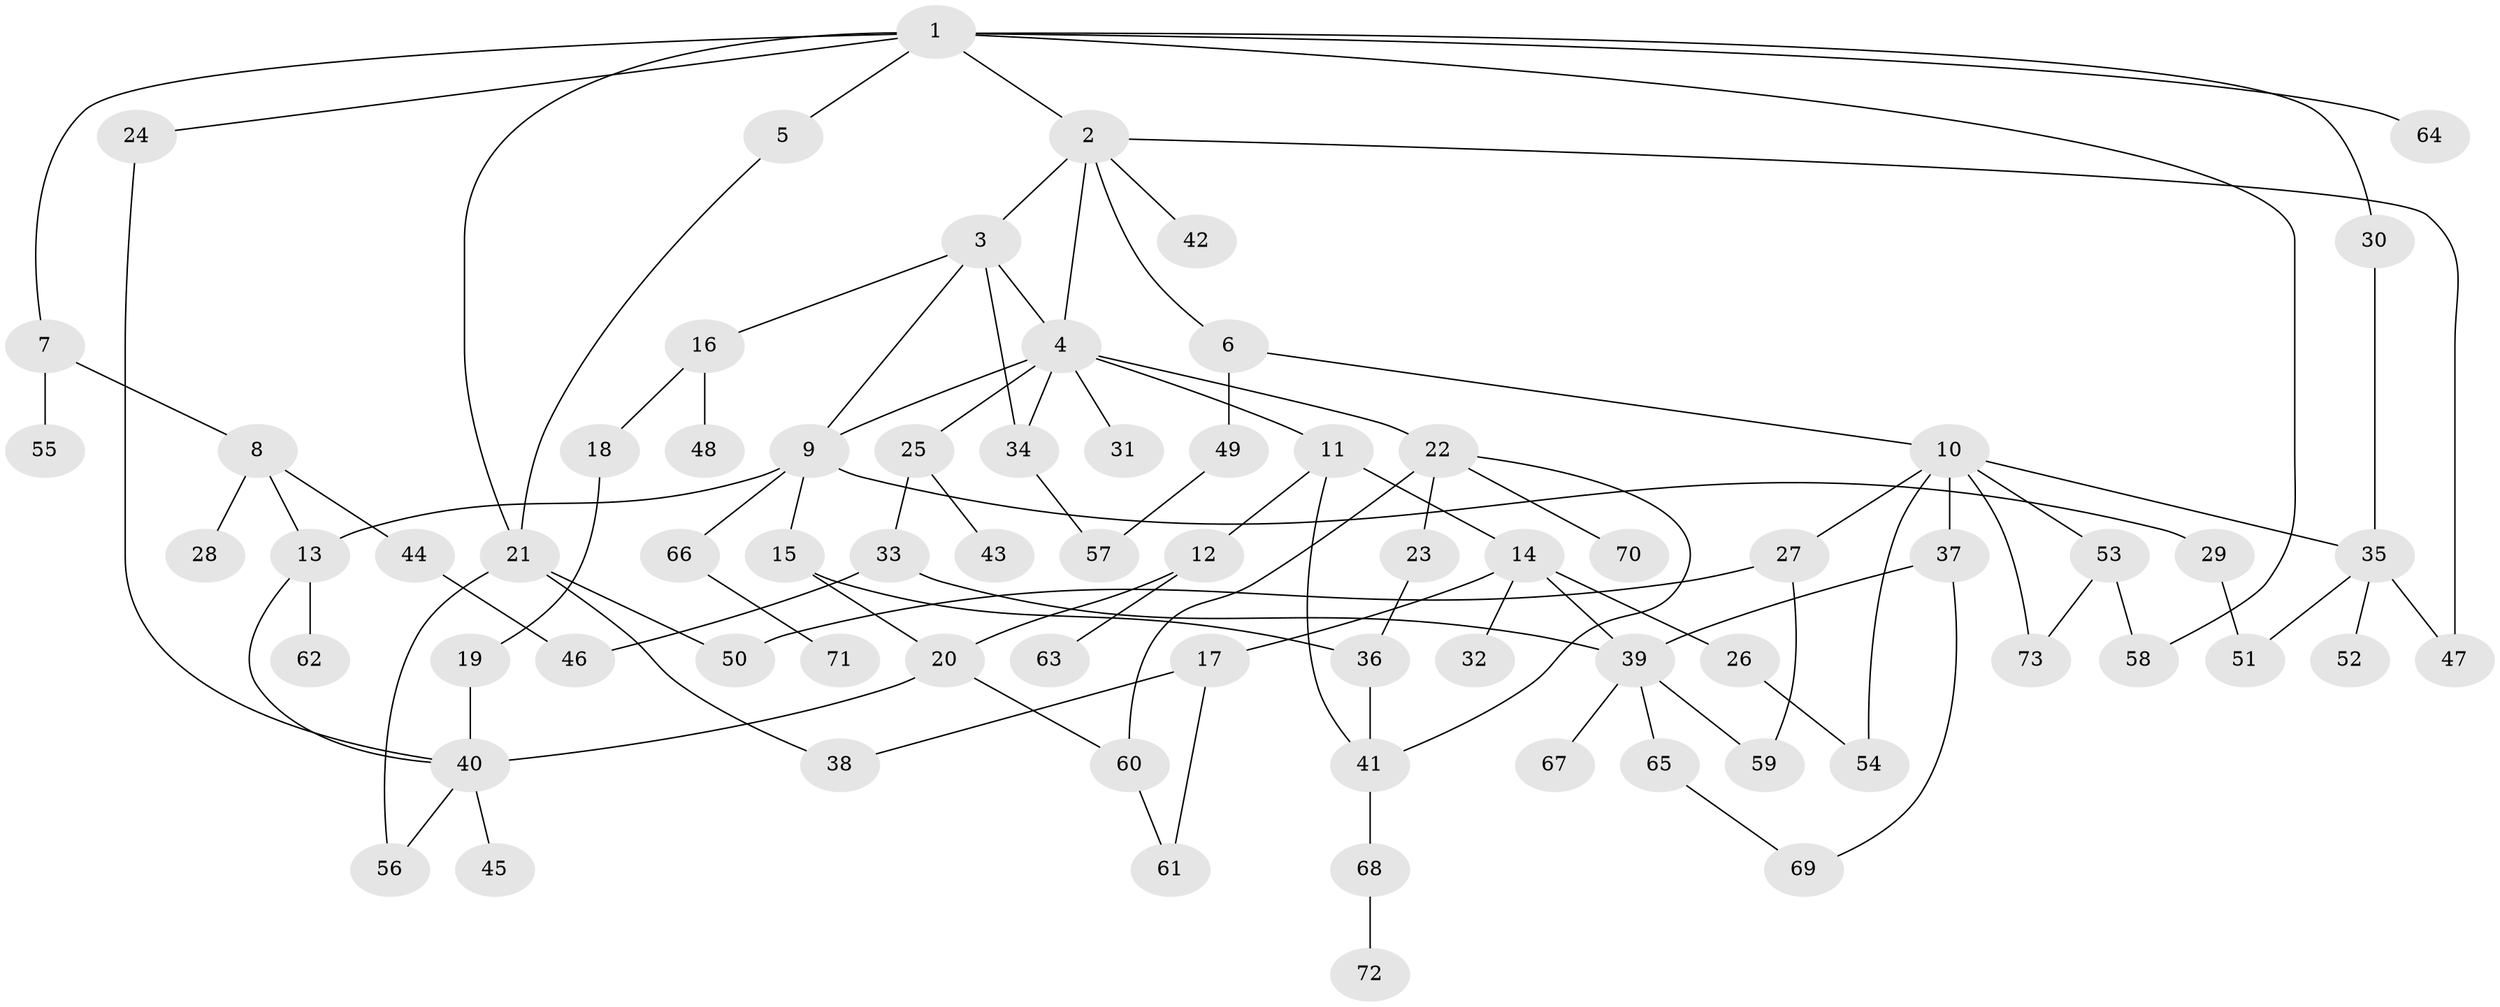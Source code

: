 // Generated by graph-tools (version 1.1) at 2025/34/03/09/25 02:34:15]
// undirected, 73 vertices, 101 edges
graph export_dot {
graph [start="1"]
  node [color=gray90,style=filled];
  1;
  2;
  3;
  4;
  5;
  6;
  7;
  8;
  9;
  10;
  11;
  12;
  13;
  14;
  15;
  16;
  17;
  18;
  19;
  20;
  21;
  22;
  23;
  24;
  25;
  26;
  27;
  28;
  29;
  30;
  31;
  32;
  33;
  34;
  35;
  36;
  37;
  38;
  39;
  40;
  41;
  42;
  43;
  44;
  45;
  46;
  47;
  48;
  49;
  50;
  51;
  52;
  53;
  54;
  55;
  56;
  57;
  58;
  59;
  60;
  61;
  62;
  63;
  64;
  65;
  66;
  67;
  68;
  69;
  70;
  71;
  72;
  73;
  1 -- 2;
  1 -- 5;
  1 -- 7;
  1 -- 24;
  1 -- 30;
  1 -- 64;
  1 -- 21;
  1 -- 58;
  2 -- 3;
  2 -- 4;
  2 -- 6;
  2 -- 42;
  2 -- 47;
  3 -- 16;
  3 -- 34;
  3 -- 4;
  3 -- 9;
  4 -- 9;
  4 -- 11;
  4 -- 22;
  4 -- 25;
  4 -- 31;
  4 -- 34;
  5 -- 21;
  6 -- 10;
  6 -- 49;
  7 -- 8;
  7 -- 55;
  8 -- 13;
  8 -- 28;
  8 -- 44;
  9 -- 15;
  9 -- 29;
  9 -- 66;
  9 -- 13;
  10 -- 27;
  10 -- 37;
  10 -- 53;
  10 -- 35;
  10 -- 54;
  10 -- 73;
  11 -- 12;
  11 -- 14;
  11 -- 41;
  12 -- 20;
  12 -- 63;
  13 -- 62;
  13 -- 40;
  14 -- 17;
  14 -- 26;
  14 -- 32;
  14 -- 39;
  15 -- 36;
  15 -- 20;
  16 -- 18;
  16 -- 48;
  17 -- 38;
  17 -- 61;
  18 -- 19;
  19 -- 40;
  20 -- 60;
  20 -- 40;
  21 -- 38;
  21 -- 56;
  21 -- 50;
  22 -- 23;
  22 -- 60;
  22 -- 70;
  22 -- 41;
  23 -- 36;
  24 -- 40;
  25 -- 33;
  25 -- 43;
  26 -- 54;
  27 -- 50;
  27 -- 59;
  29 -- 51;
  30 -- 35;
  33 -- 46;
  33 -- 39;
  34 -- 57;
  35 -- 47;
  35 -- 52;
  35 -- 51;
  36 -- 41;
  37 -- 69;
  37 -- 39;
  39 -- 59;
  39 -- 65;
  39 -- 67;
  40 -- 45;
  40 -- 56;
  41 -- 68;
  44 -- 46;
  49 -- 57;
  53 -- 58;
  53 -- 73;
  60 -- 61;
  65 -- 69;
  66 -- 71;
  68 -- 72;
}
